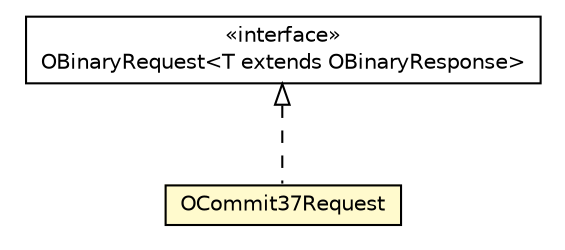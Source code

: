 #!/usr/local/bin/dot
#
# Class diagram 
# Generated by UMLGraph version R5_6-24-gf6e263 (http://www.umlgraph.org/)
#

digraph G {
	edge [fontname="Helvetica",fontsize=10,labelfontname="Helvetica",labelfontsize=10];
	node [fontname="Helvetica",fontsize=10,shape=plaintext];
	nodesep=0.25;
	ranksep=0.5;
	// com.orientechnologies.orient.client.remote.OBinaryRequest<T extends com.orientechnologies.orient.client.remote.OBinaryResponse>
	c2172165 [label=<<table title="com.orientechnologies.orient.client.remote.OBinaryRequest" border="0" cellborder="1" cellspacing="0" cellpadding="2" port="p" href="../OBinaryRequest.html">
		<tr><td><table border="0" cellspacing="0" cellpadding="1">
<tr><td align="center" balign="center"> &#171;interface&#187; </td></tr>
<tr><td align="center" balign="center"> OBinaryRequest&lt;T extends OBinaryResponse&gt; </td></tr>
		</table></td></tr>
		</table>>, URL="../OBinaryRequest.html", fontname="Helvetica", fontcolor="black", fontsize=10.0];
	// com.orientechnologies.orient.client.remote.message.OCommit37Request
	c2172196 [label=<<table title="com.orientechnologies.orient.client.remote.message.OCommit37Request" border="0" cellborder="1" cellspacing="0" cellpadding="2" port="p" bgcolor="lemonChiffon" href="./OCommit37Request.html">
		<tr><td><table border="0" cellspacing="0" cellpadding="1">
<tr><td align="center" balign="center"> OCommit37Request </td></tr>
		</table></td></tr>
		</table>>, URL="./OCommit37Request.html", fontname="Helvetica", fontcolor="black", fontsize=10.0];
	//com.orientechnologies.orient.client.remote.message.OCommit37Request implements com.orientechnologies.orient.client.remote.OBinaryRequest<T extends com.orientechnologies.orient.client.remote.OBinaryResponse>
	c2172165:p -> c2172196:p [dir=back,arrowtail=empty,style=dashed];
}


